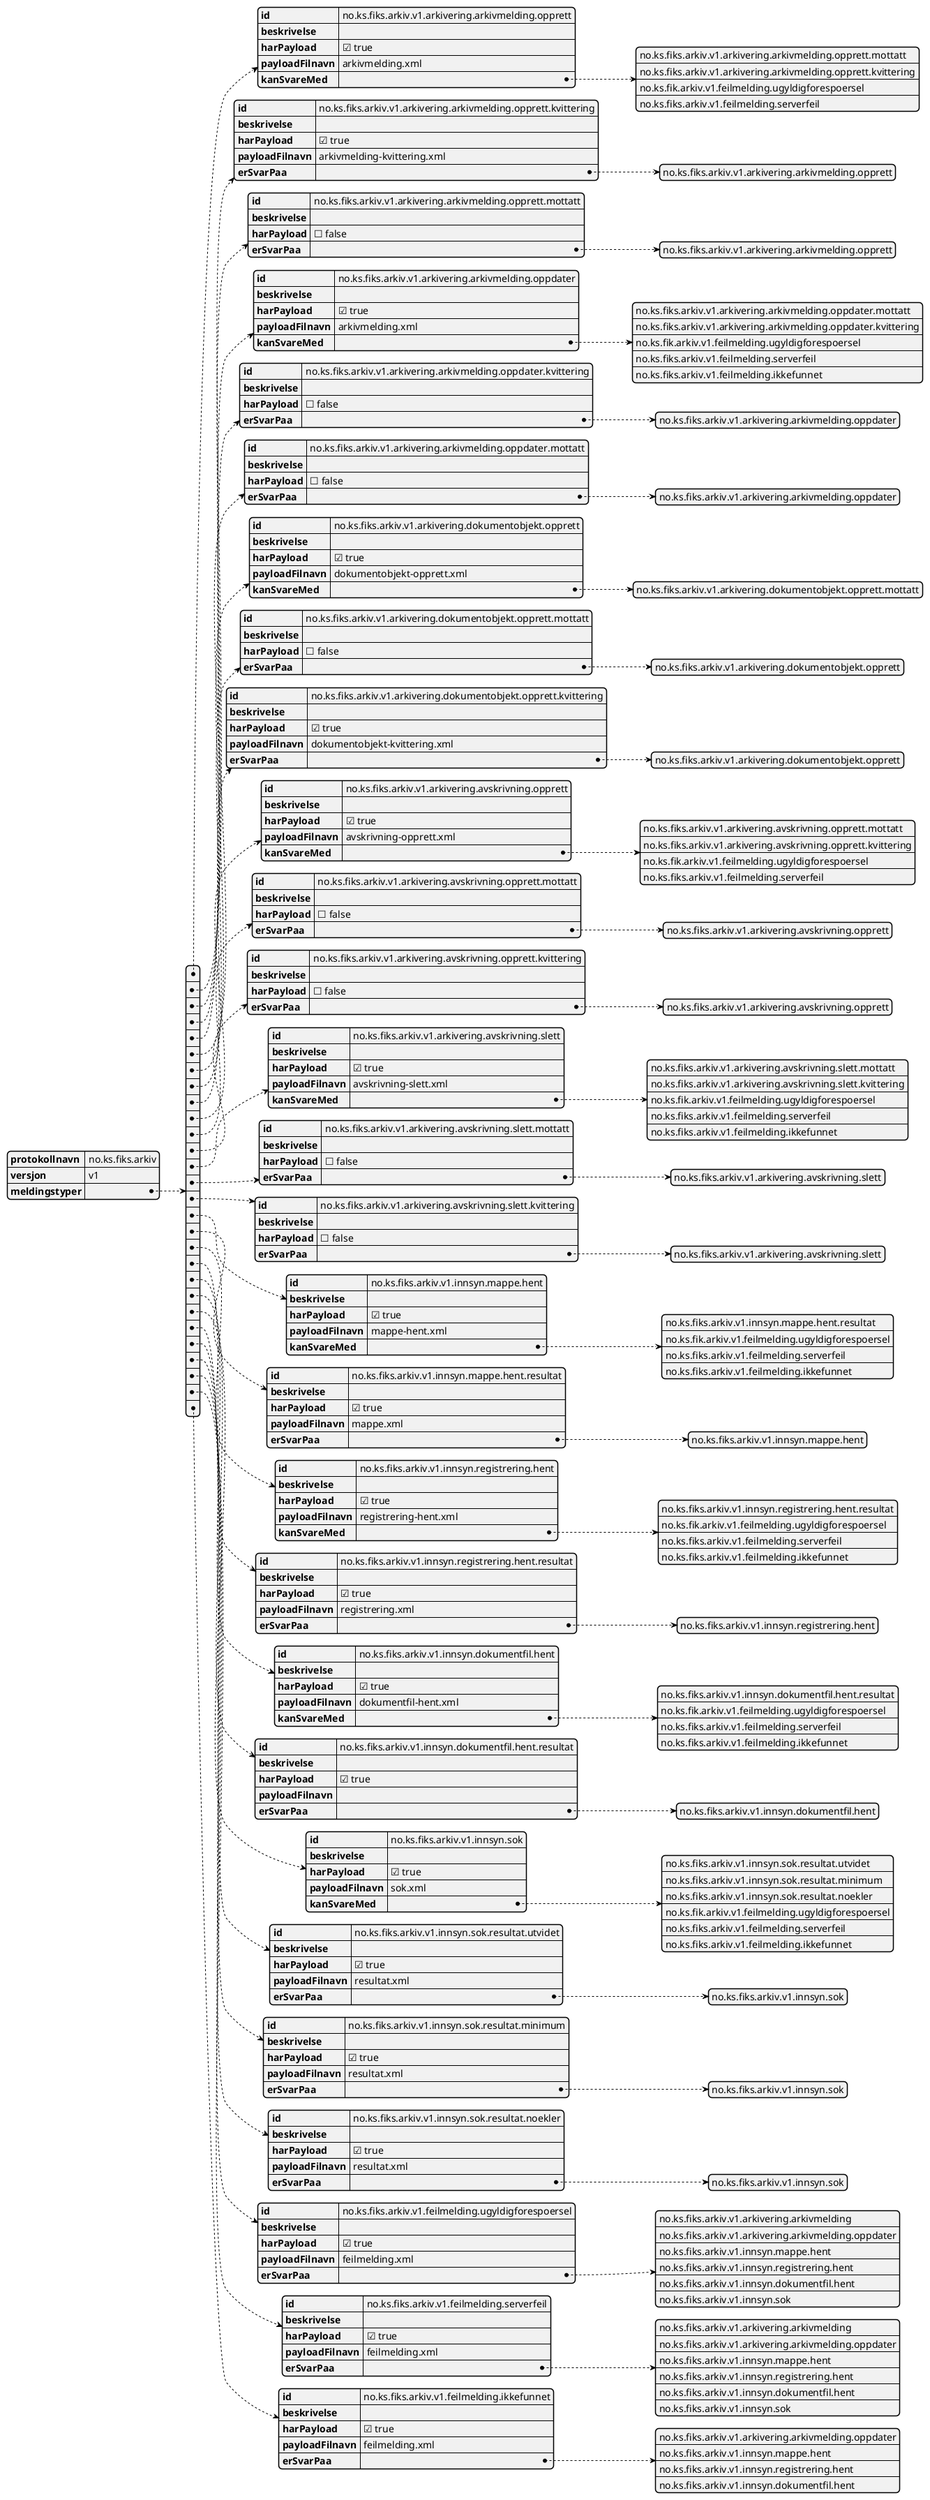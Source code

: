 @startjson
{
  "protokollnavn": "no.ks.fiks.arkiv",
  "versjon": "v1",
  "meldingstyper": [
    {
      "id": "no.ks.fiks.arkiv.v1.arkivering.arkivmelding.opprett",
      "beskrivelse": "", 
      "harPayload": true,
      "payloadFilnavn": "arkivmelding.xml",
      "kanSvareMed": ["no.ks.fiks.arkiv.v1.arkivering.arkivmelding.opprett.mottatt", "no.ks.fiks.arkiv.v1.arkivering.arkivmelding.opprett.kvittering", "no.ks.fik.arkiv.v1.feilmelding.ugyldigforespoersel", "no.ks.fiks.arkiv.v1.feilmelding.serverfeil"]
    },
    {
      "id": "no.ks.fiks.arkiv.v1.arkivering.arkivmelding.opprett.kvittering",
      "beskrivelse": "",
      "harPayload": true,
      "payloadFilnavn": "arkivmelding-kvittering.xml",
      "erSvarPaa": ["no.ks.fiks.arkiv.v1.arkivering.arkivmelding.opprett"]
    },
    {
      "id": "no.ks.fiks.arkiv.v1.arkivering.arkivmelding.opprett.mottatt",
      "beskrivelse": "",
      "harPayload": false,
      "erSvarPaa": ["no.ks.fiks.arkiv.v1.arkivering.arkivmelding.opprett"]
    },
    {
      "id": "no.ks.fiks.arkiv.v1.arkivering.arkivmelding.oppdater",
      "beskrivelse": "",
      "harPayload": true,
      "payloadFilnavn": "arkivmelding.xml",
      "kanSvareMed": ["no.ks.fiks.arkiv.v1.arkivering.arkivmelding.oppdater.mottatt", "no.ks.fiks.arkiv.v1.arkivering.arkivmelding.oppdater.kvittering", "no.ks.fik.arkiv.v1.feilmelding.ugyldigforespoersel", "no.ks.fiks.arkiv.v1.feilmelding.serverfeil", "no.ks.fiks.arkiv.v1.feilmelding.ikkefunnet"]
    },
    {
      "id": "no.ks.fiks.arkiv.v1.arkivering.arkivmelding.oppdater.kvittering",
      "beskrivelse": "",
      "harPayload": false,
      "erSvarPaa": ["no.ks.fiks.arkiv.v1.arkivering.arkivmelding.oppdater"]
    },
    {
      "id": "no.ks.fiks.arkiv.v1.arkivering.arkivmelding.oppdater.mottatt",
      "beskrivelse": "",
      "harPayload": false,
      "erSvarPaa": ["no.ks.fiks.arkiv.v1.arkivering.arkivmelding.oppdater"]
    },
    {
      "id": "no.ks.fiks.arkiv.v1.arkivering.dokumentobjekt.opprett",
      "beskrivelse": "",
      "harPayload": true,
      "payloadFilnavn": "dokumentobjekt-opprett.xml",
      "kanSvareMed": ["no.ks.fiks.arkiv.v1.arkivering.dokumentobjekt.opprett.mottatt"]
    },
    {
      "id": "no.ks.fiks.arkiv.v1.arkivering.dokumentobjekt.opprett.mottatt",
      "beskrivelse": "",
      "harPayload": false,
      "erSvarPaa": ["no.ks.fiks.arkiv.v1.arkivering.dokumentobjekt.opprett"]
    },
    {
      "id": "no.ks.fiks.arkiv.v1.arkivering.dokumentobjekt.opprett.kvittering",
      "beskrivelse": "",
      "harPayload": true,
      "payloadFilnavn": "dokumentobjekt-kvittering.xml",
      "erSvarPaa": ["no.ks.fiks.arkiv.v1.arkivering.dokumentobjekt.opprett"]
    },
    {
      "id": "no.ks.fiks.arkiv.v1.arkivering.avskrivning.opprett",
      "beskrivelse": "",
      "harPayload": true,
      "payloadFilnavn": "avskrivning-opprett.xml",
      "kanSvareMed": ["no.ks.fiks.arkiv.v1.arkivering.avskrivning.opprett.mottatt", "no.ks.fiks.arkiv.v1.arkivering.avskrivning.opprett.kvittering", "no.ks.fik.arkiv.v1.feilmelding.ugyldigforespoersel", "no.ks.fiks.arkiv.v1.feilmelding.serverfeil"]
    },
    {
      "id": "no.ks.fiks.arkiv.v1.arkivering.avskrivning.opprett.mottatt",
      "beskrivelse": "",
      "harPayload": false,
      "erSvarPaa": ["no.ks.fiks.arkiv.v1.arkivering.avskrivning.opprett"]
    },
    {
      "id": "no.ks.fiks.arkiv.v1.arkivering.avskrivning.opprett.kvittering",
      "beskrivelse": "",
      "harPayload": false,
      "erSvarPaa": ["no.ks.fiks.arkiv.v1.arkivering.avskrivning.opprett"]
    },
    {
      "id": "no.ks.fiks.arkiv.v1.arkivering.avskrivning.slett",
      "beskrivelse": "",
      "harPayload": true,
      "payloadFilnavn": "avskrivning-slett.xml",
      "kanSvareMed": ["no.ks.fiks.arkiv.v1.arkivering.avskrivning.slett.mottatt", "no.ks.fiks.arkiv.v1.arkivering.avskrivning.slett.kvittering", "no.ks.fik.arkiv.v1.feilmelding.ugyldigforespoersel", "no.ks.fiks.arkiv.v1.feilmelding.serverfeil", "no.ks.fiks.arkiv.v1.feilmelding.ikkefunnet"]
    },
    {
      "id": "no.ks.fiks.arkiv.v1.arkivering.avskrivning.slett.mottatt",
      "beskrivelse": "",
      "harPayload": false,
      "erSvarPaa": ["no.ks.fiks.arkiv.v1.arkivering.avskrivning.slett"]
    },
    {
      "id": "no.ks.fiks.arkiv.v1.arkivering.avskrivning.slett.kvittering",
      "beskrivelse": "",
      "harPayload": false,
      "erSvarPaa": ["no.ks.fiks.arkiv.v1.arkivering.avskrivning.slett"]
    },
    {
      "id": "no.ks.fiks.arkiv.v1.innsyn.mappe.hent",
      "beskrivelse": "",
      "harPayload": true,
      "payloadFilnavn": "mappe-hent.xml",
      "kanSvareMed": ["no.ks.fiks.arkiv.v1.innsyn.mappe.hent.resultat", "no.ks.fik.arkiv.v1.feilmelding.ugyldigforespoersel", "no.ks.fiks.arkiv.v1.feilmelding.serverfeil", "no.ks.fiks.arkiv.v1.feilmelding.ikkefunnet"]
    },
    {
      "id": "no.ks.fiks.arkiv.v1.innsyn.mappe.hent.resultat",
      "beskrivelse": "",
      "harPayload": true,
      "payloadFilnavn": "mappe.xml",
      "erSvarPaa": ["no.ks.fiks.arkiv.v1.innsyn.mappe.hent"]
    },
    {
      "id": "no.ks.fiks.arkiv.v1.innsyn.registrering.hent",
      "beskrivelse": "",
      "harPayload": true,
      "payloadFilnavn": "registrering-hent.xml",
      "kanSvareMed": ["no.ks.fiks.arkiv.v1.innsyn.registrering.hent.resultat", "no.ks.fik.arkiv.v1.feilmelding.ugyldigforespoersel", "no.ks.fiks.arkiv.v1.feilmelding.serverfeil", "no.ks.fiks.arkiv.v1.feilmelding.ikkefunnet"]
    },
    {
      "id": "no.ks.fiks.arkiv.v1.innsyn.registrering.hent.resultat",
      "beskrivelse": "",
      "harPayload": true,
      "payloadFilnavn": "registrering.xml",
      "erSvarPaa": ["no.ks.fiks.arkiv.v1.innsyn.registrering.hent"]
    },
    {
      "id": "no.ks.fiks.arkiv.v1.innsyn.dokumentfil.hent",
      "beskrivelse": "",
      "harPayload": true,
      "payloadFilnavn": "dokumentfil-hent.xml",
      "kanSvareMed": ["no.ks.fiks.arkiv.v1.innsyn.dokumentfil.hent.resultat", "no.ks.fik.arkiv.v1.feilmelding.ugyldigforespoersel", "no.ks.fiks.arkiv.v1.feilmelding.serverfeil", "no.ks.fiks.arkiv.v1.feilmelding.ikkefunnet"]
    },
    {
      "id": "no.ks.fiks.arkiv.v1.innsyn.dokumentfil.hent.resultat",
      "beskrivelse": "",
      "harPayload": true,
      "payloadFilnavn": "",
      "erSvarPaa": ["no.ks.fiks.arkiv.v1.innsyn.dokumentfil.hent"]
    },
    {
      "id": "no.ks.fiks.arkiv.v1.innsyn.sok",
      "beskrivelse": "",
      "harPayload": true,
      "payloadFilnavn": "sok.xml",
      "kanSvareMed": ["no.ks.fiks.arkiv.v1.innsyn.sok.resultat.utvidet", "no.ks.fiks.arkiv.v1.innsyn.sok.resultat.minimum", "no.ks.fiks.arkiv.v1.innsyn.sok.resultat.noekler", "no.ks.fik.arkiv.v1.feilmelding.ugyldigforespoersel", "no.ks.fiks.arkiv.v1.feilmelding.serverfeil", "no.ks.fiks.arkiv.v1.feilmelding.ikkefunnet"]
    },
    {
      "id": "no.ks.fiks.arkiv.v1.innsyn.sok.resultat.utvidet",
      "beskrivelse": "",
      "harPayload": true,
      "payloadFilnavn": "resultat.xml",
      "erSvarPaa": ["no.ks.fiks.arkiv.v1.innsyn.sok"]
    },
    {
      "id": "no.ks.fiks.arkiv.v1.innsyn.sok.resultat.minimum",
      "beskrivelse": "",
      "harPayload": true,
      "payloadFilnavn": "resultat.xml",
      "erSvarPaa": ["no.ks.fiks.arkiv.v1.innsyn.sok"]
    },
    {
      "id": "no.ks.fiks.arkiv.v1.innsyn.sok.resultat.noekler",
      "beskrivelse": "",
      "harPayload": true,
      "payloadFilnavn": "resultat.xml",
      "erSvarPaa": ["no.ks.fiks.arkiv.v1.innsyn.sok"]
    },
    {
      "id": "no.ks.fiks.arkiv.v1.feilmelding.ugyldigforespoersel",
      "beskrivelse": "",
      "harPayload": true,
      "payloadFilnavn": "feilmelding.xml",
      "erSvarPaa": ["no.ks.fiks.arkiv.v1.arkivering.arkivmelding", "no.ks.fiks.arkiv.v1.arkivering.arkivmelding.oppdater", "no.ks.fiks.arkiv.v1.innsyn.mappe.hent", "no.ks.fiks.arkiv.v1.innsyn.registrering.hent", "no.ks.fiks.arkiv.v1.innsyn.dokumentfil.hent", "no.ks.fiks.arkiv.v1.innsyn.sok"]
    },
    {
      "id": "no.ks.fiks.arkiv.v1.feilmelding.serverfeil",
      "beskrivelse": "",
      "harPayload": true,
      "payloadFilnavn": "feilmelding.xml",
      "erSvarPaa": ["no.ks.fiks.arkiv.v1.arkivering.arkivmelding", "no.ks.fiks.arkiv.v1.arkivering.arkivmelding.oppdater", "no.ks.fiks.arkiv.v1.innsyn.mappe.hent", "no.ks.fiks.arkiv.v1.innsyn.registrering.hent", "no.ks.fiks.arkiv.v1.innsyn.dokumentfil.hent", "no.ks.fiks.arkiv.v1.innsyn.sok"]
    },
    {
      "id": "no.ks.fiks.arkiv.v1.feilmelding.ikkefunnet",
      "beskrivelse": "",
      "harPayload": true,
      "payloadFilnavn": "feilmelding.xml",
      "erSvarPaa": ["no.ks.fiks.arkiv.v1.arkivering.arkivmelding.oppdater", "no.ks.fiks.arkiv.v1.innsyn.mappe.hent", "no.ks.fiks.arkiv.v1.innsyn.registrering.hent", "no.ks.fiks.arkiv.v1.innsyn.dokumentfil.hent"]
    }
  ]
}
@endjson